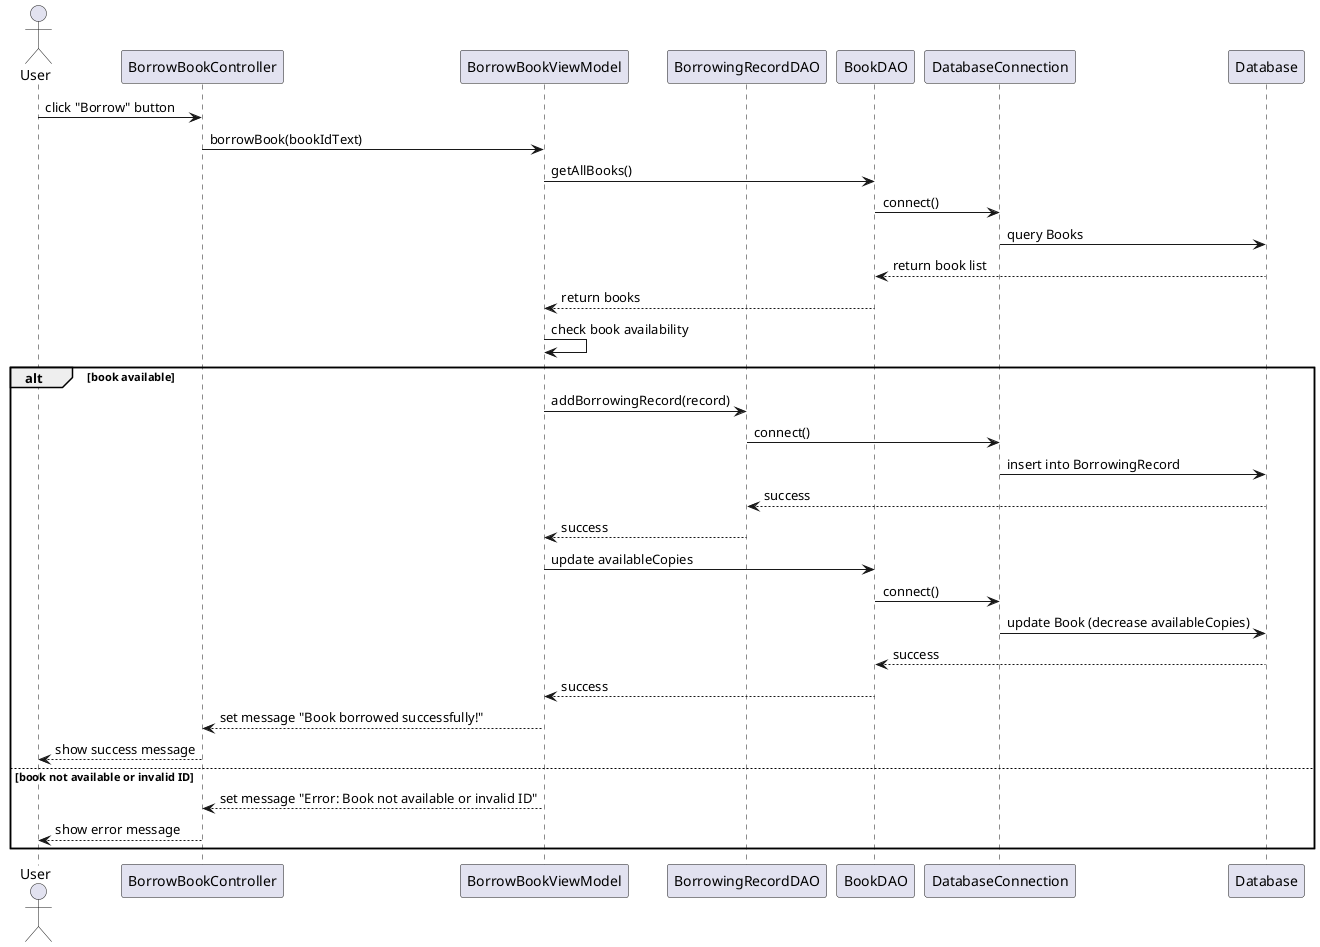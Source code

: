 @startuml
actor User

participant "BorrowBookController" as Controller
participant "BorrowBookViewModel" as ViewModel
participant "BorrowingRecordDAO" as RecordDAO
participant "BookDAO" as BookDAO
participant "DatabaseConnection" as DBConn
participant "Database" as DB

User -> Controller: click "Borrow" button
Controller -> ViewModel: borrowBook(bookIdText)
ViewModel -> BookDAO: getAllBooks()
BookDAO -> DBConn: connect()
DBConn -> DB: query Books
DB --> BookDAO: return book list
BookDAO --> ViewModel: return books
ViewModel -> ViewModel: check book availability
alt book available
  ViewModel -> RecordDAO: addBorrowingRecord(record)
  RecordDAO -> DBConn: connect()
  DBConn -> DB: insert into BorrowingRecord
  DB --> RecordDAO: success
  RecordDAO --> ViewModel: success
  ViewModel -> BookDAO: update availableCopies
  BookDAO -> DBConn: connect()
  DBConn -> DB: update Book (decrease availableCopies)
  DB --> BookDAO: success
  BookDAO --> ViewModel: success
  ViewModel --> Controller: set message "Book borrowed successfully!"
  Controller --> User: show success message
else book not available or invalid ID
  ViewModel --> Controller: set message "Error: Book not available or invalid ID"
  Controller --> User: show error message
end

@enduml